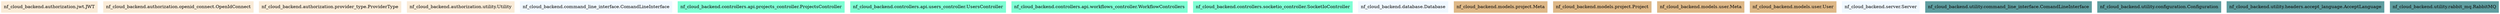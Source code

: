 digraph "classes_nf_cloud" {
rankdir=BT
charset="utf-8"
"nf_cloud_backend.authorization.jwt.JWT" [color="antiquewhite", fontcolor="black", label="nf_cloud_backend.authorization.jwt.JWT", shape="record", style="filled"];
"nf_cloud_backend.authorization.openid_connect.OpenIdConnect" [color="antiquewhite", fontcolor="black", label="nf_cloud_backend.authorization.openid_connect.OpenIdConnect", shape="record", style="filled"];
"nf_cloud_backend.authorization.provider_type.ProviderType" [color="antiquewhite", fontcolor="black", label="nf_cloud_backend.authorization.provider_type.ProviderType", shape="record", style="filled"];
"nf_cloud_backend.authorization.utility.Utility" [color="antiquewhite", fontcolor="black", label="nf_cloud_backend.authorization.utility.Utility", shape="record", style="filled"];
"nf_cloud_backend.command_line_interface.ComandLineInterface" [color="aliceblue", fontcolor="black", label="nf_cloud_backend.command_line_interface.ComandLineInterface", shape="record", style="filled"];
"nf_cloud_backend.controllers.api.projects_controller.ProjectsController" [color="aquamarine", fontcolor="black", label="nf_cloud_backend.controllers.api.projects_controller.ProjectsController", shape="record", style="filled"];
"nf_cloud_backend.controllers.api.users_controller.UsersController" [color="aquamarine", fontcolor="black", label="nf_cloud_backend.controllers.api.users_controller.UsersController", shape="record", style="filled"];
"nf_cloud_backend.controllers.api.workflows_controller.WorkflowControllers" [color="aquamarine", fontcolor="black", label="nf_cloud_backend.controllers.api.workflows_controller.WorkflowControllers", shape="record", style="filled"];
"nf_cloud_backend.controllers.socketio_controller.SocketIoController" [color="aquamarine", fontcolor="black", label="nf_cloud_backend.controllers.socketio_controller.SocketIoController", shape="record", style="filled"];
"nf_cloud_backend.database.Database" [color="aliceblue", fontcolor="black", label="nf_cloud_backend.database.Database", shape="record", style="filled"];
"nf_cloud_backend.models.project.Project.Meta" [color="burlywood", fontcolor="black", label="nf_cloud_backend.models.project.Meta", shape="record", style="filled"];
"nf_cloud_backend.models.project.Project" [color="burlywood", fontcolor="black", label="nf_cloud_backend.models.project.Project", shape="record", style="filled"];
"nf_cloud_backend.models.user.User.Meta" [color="burlywood", fontcolor="black", label="nf_cloud_backend.models.user.Meta", shape="record", style="filled"];
"nf_cloud_backend.models.user.User" [color="burlywood", fontcolor="black", label="nf_cloud_backend.models.user.User", shape="record", style="filled"];
"nf_cloud_backend.server.Server" [color="aliceblue", fontcolor="black", label="nf_cloud_backend.server.Server", shape="record", style="filled"];
"nf_cloud_backend.utility.command_line_interface.ComandLineInterface" [color="cadetblue", fontcolor="black", label="nf_cloud_backend.utility.command_line_interface.ComandLineInterface", shape="record", style="filled"];
"nf_cloud_backend.utility.configuration.Configuration" [color="cadetblue", fontcolor="black", label="nf_cloud_backend.utility.configuration.Configuration", shape="record", style="filled"];
"nf_cloud_backend.utility.headers.accept_language.AcceptLanguage" [color="cadetblue", fontcolor="black", label="nf_cloud_backend.utility.headers.accept_language.AcceptLanguage", shape="record", style="filled"];
"nf_cloud_backend.utility.rabbit_mq.RabbitMQ" [color="cadetblue", fontcolor="black", label="nf_cloud_backend.utility.rabbit_mq.RabbitMQ", shape="record", style="filled"];
}
